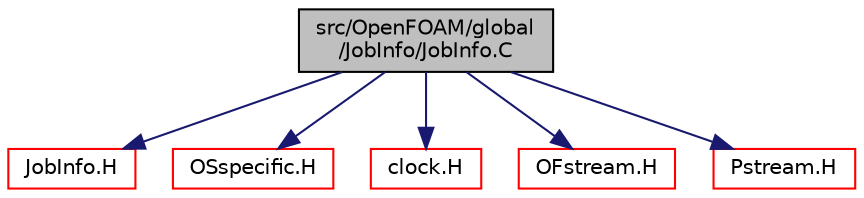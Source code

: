 digraph "src/OpenFOAM/global/JobInfo/JobInfo.C"
{
  bgcolor="transparent";
  edge [fontname="Helvetica",fontsize="10",labelfontname="Helvetica",labelfontsize="10"];
  node [fontname="Helvetica",fontsize="10",shape=record];
  Node0 [label="src/OpenFOAM/global\l/JobInfo/JobInfo.C",height=0.2,width=0.4,color="black", fillcolor="grey75", style="filled", fontcolor="black"];
  Node0 -> Node1 [color="midnightblue",fontsize="10",style="solid",fontname="Helvetica"];
  Node1 [label="JobInfo.H",height=0.2,width=0.4,color="red",URL="$a11006.html"];
  Node0 -> Node89 [color="midnightblue",fontsize="10",style="solid",fontname="Helvetica"];
  Node89 [label="OSspecific.H",height=0.2,width=0.4,color="red",URL="$a11105.html",tooltip="Functions used by OpenFOAM that are specific to POSIX compliant operating systems and need to be repl..."];
  Node0 -> Node92 [color="midnightblue",fontsize="10",style="solid",fontname="Helvetica"];
  Node92 [label="clock.H",height=0.2,width=0.4,color="red",URL="$a10919.html"];
  Node0 -> Node94 [color="midnightblue",fontsize="10",style="solid",fontname="Helvetica"];
  Node94 [label="OFstream.H",height=0.2,width=0.4,color="red",URL="$a09791.html"];
  Node0 -> Node96 [color="midnightblue",fontsize="10",style="solid",fontname="Helvetica"];
  Node96 [label="Pstream.H",height=0.2,width=0.4,color="red",URL="$a09860.html"];
}

